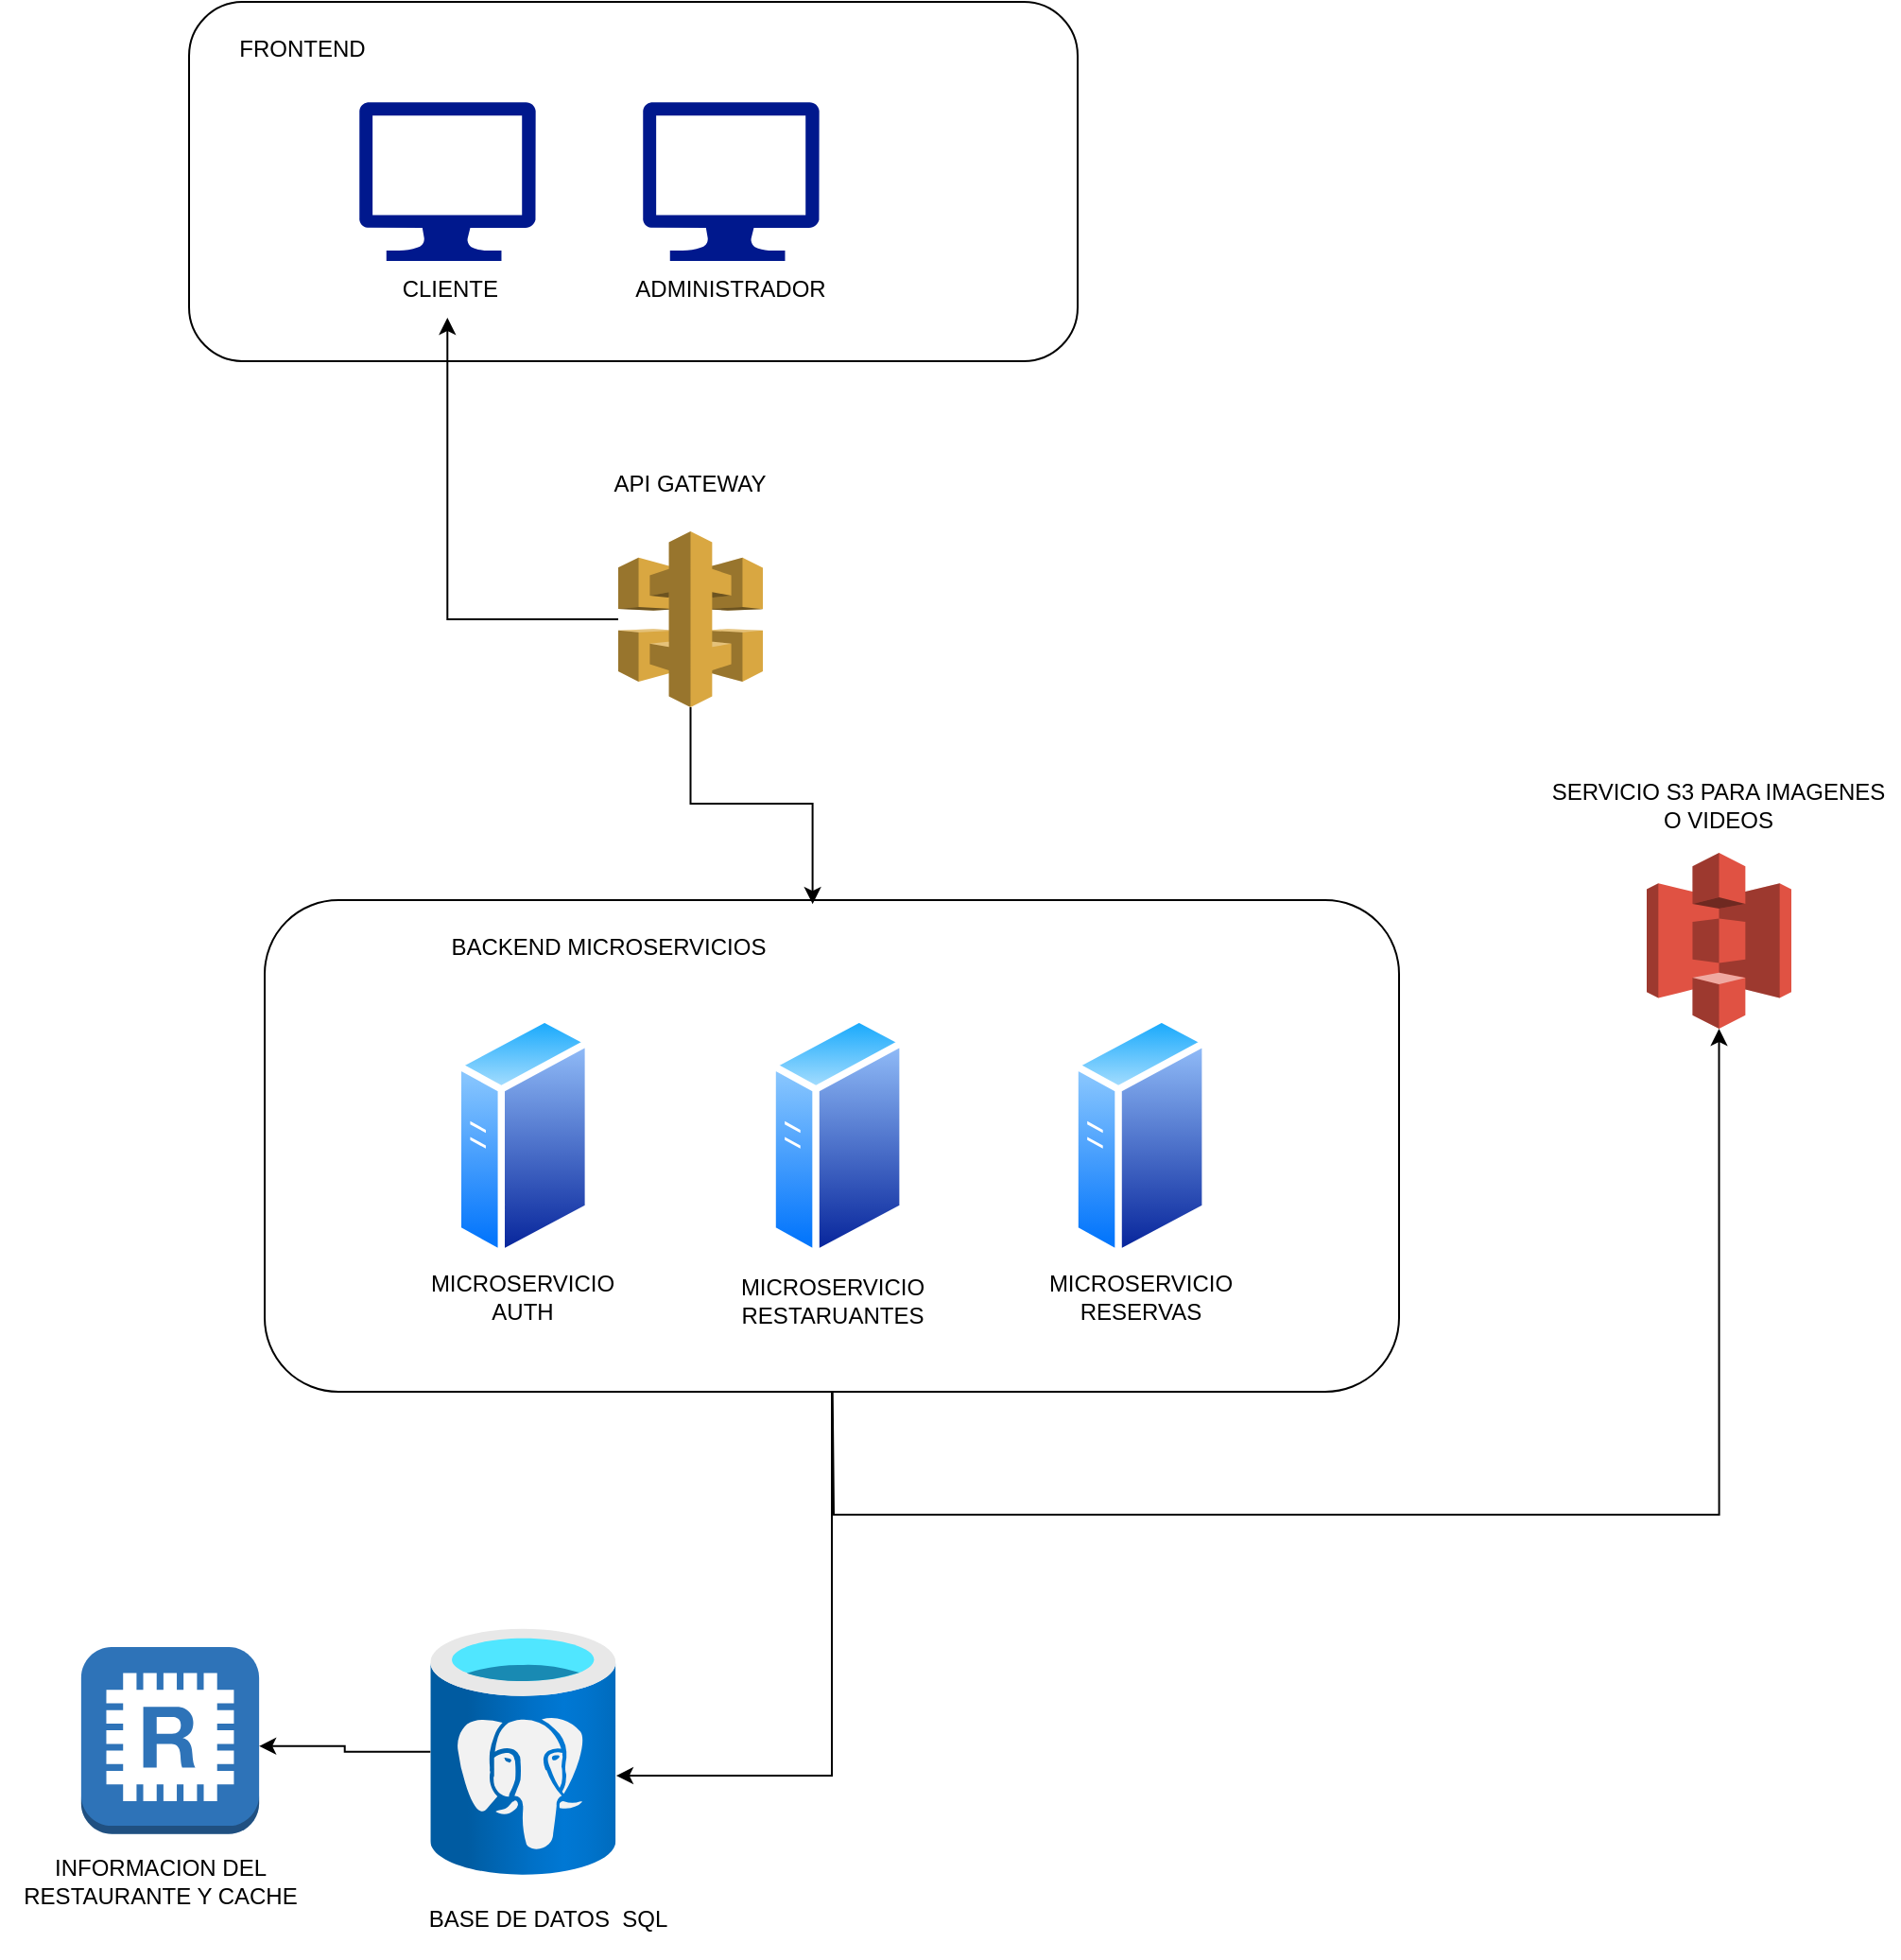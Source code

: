 <mxfile version="23.0.2" type="github">
  <diagram name="Page-1" id="aA_wdaGXx7Yq5Q8n9OLL">
    <mxGraphModel dx="2049" dy="1139" grid="1" gridSize="10" guides="1" tooltips="1" connect="1" arrows="1" fold="1" page="1" pageScale="1" pageWidth="827" pageHeight="1169" math="0" shadow="0">
      <root>
        <mxCell id="0" />
        <mxCell id="1" parent="0" />
        <mxCell id="gGaC-P0ImnYjH6J66Mzk-2" value="" style="rounded=1;whiteSpace=wrap;html=1;" vertex="1" parent="1">
          <mxGeometry x="110" y="120" width="470" height="190" as="geometry" />
        </mxCell>
        <mxCell id="gGaC-P0ImnYjH6J66Mzk-1" value="FRONTEND" style="text;html=1;strokeColor=none;fillColor=none;align=center;verticalAlign=middle;whiteSpace=wrap;rounded=0;" vertex="1" parent="1">
          <mxGeometry x="140" y="130" width="60" height="30" as="geometry" />
        </mxCell>
        <mxCell id="gGaC-P0ImnYjH6J66Mzk-3" value="" style="sketch=0;aspect=fixed;pointerEvents=1;shadow=0;dashed=0;html=1;strokeColor=none;labelPosition=center;verticalLabelPosition=bottom;verticalAlign=top;align=center;fillColor=#00188D;shape=mxgraph.azure.computer" vertex="1" parent="1">
          <mxGeometry x="200" y="173" width="93.33" height="84" as="geometry" />
        </mxCell>
        <mxCell id="gGaC-P0ImnYjH6J66Mzk-4" value="" style="sketch=0;aspect=fixed;pointerEvents=1;shadow=0;dashed=0;html=1;strokeColor=none;labelPosition=center;verticalLabelPosition=bottom;verticalAlign=top;align=center;fillColor=#00188D;shape=mxgraph.azure.computer" vertex="1" parent="1">
          <mxGeometry x="350" y="173" width="93.33" height="84" as="geometry" />
        </mxCell>
        <mxCell id="gGaC-P0ImnYjH6J66Mzk-6" value="&amp;nbsp;CLIENTE" style="text;html=1;strokeColor=none;fillColor=none;align=center;verticalAlign=middle;whiteSpace=wrap;rounded=0;" vertex="1" parent="1">
          <mxGeometry x="210" y="257" width="73.33" height="30" as="geometry" />
        </mxCell>
        <mxCell id="gGaC-P0ImnYjH6J66Mzk-7" value="ADMINISTRADOR" style="text;html=1;strokeColor=none;fillColor=none;align=center;verticalAlign=middle;whiteSpace=wrap;rounded=0;" vertex="1" parent="1">
          <mxGeometry x="360" y="257" width="73.33" height="30" as="geometry" />
        </mxCell>
        <mxCell id="gGaC-P0ImnYjH6J66Mzk-18" style="edgeStyle=orthogonalEdgeStyle;rounded=0;orthogonalLoop=1;jettySize=auto;html=1;entryX=0.5;entryY=1;entryDx=0;entryDy=0;entryPerimeter=0;exitX=0.5;exitY=1;exitDx=0;exitDy=0;" edge="1" parent="1" source="gGaC-P0ImnYjH6J66Mzk-14" target="gGaC-P0ImnYjH6J66Mzk-17">
          <mxGeometry relative="1" as="geometry">
            <mxPoint x="1202.58" y="693.0" as="targetPoint" />
            <mxPoint x="681.091" y="924.96" as="sourcePoint" />
            <Array as="points">
              <mxPoint x="451" y="820" />
              <mxPoint x="451" y="920" />
              <mxPoint x="919" y="920" />
            </Array>
          </mxGeometry>
        </mxCell>
        <mxCell id="gGaC-P0ImnYjH6J66Mzk-17" value="" style="outlineConnect=0;dashed=0;verticalLabelPosition=bottom;verticalAlign=top;align=center;html=1;shape=mxgraph.aws3.s3;fillColor=#E05243;gradientColor=none;" vertex="1" parent="1">
          <mxGeometry x="881.0" y="570" width="76.5" height="93" as="geometry" />
        </mxCell>
        <mxCell id="gGaC-P0ImnYjH6J66Mzk-19" value="" style="image;aspect=fixed;html=1;points=[];align=center;fontSize=12;image=img/lib/azure2/databases/Azure_Database_PostgreSQL_Server.svg;" vertex="1" parent="1">
          <mxGeometry x="237.66" y="980" width="98" height="130.67" as="geometry" />
        </mxCell>
        <mxCell id="gGaC-P0ImnYjH6J66Mzk-23" value="" style="group" vertex="1" connectable="0" parent="1">
          <mxGeometry x="150" y="595" width="600" height="260" as="geometry" />
        </mxCell>
        <mxCell id="gGaC-P0ImnYjH6J66Mzk-24" style="edgeStyle=orthogonalEdgeStyle;rounded=0;orthogonalLoop=1;jettySize=auto;html=1;" edge="1" parent="gGaC-P0ImnYjH6J66Mzk-23" source="gGaC-P0ImnYjH6J66Mzk-8">
          <mxGeometry relative="1" as="geometry">
            <mxPoint x="300" y="225" as="targetPoint" />
          </mxGeometry>
        </mxCell>
        <mxCell id="gGaC-P0ImnYjH6J66Mzk-8" value="" style="rounded=1;whiteSpace=wrap;html=1;" vertex="1" parent="gGaC-P0ImnYjH6J66Mzk-23">
          <mxGeometry width="600" height="260" as="geometry" />
        </mxCell>
        <mxCell id="gGaC-P0ImnYjH6J66Mzk-9" value="BACKEND MICROSERVICIOS" style="text;html=1;strokeColor=none;fillColor=none;align=center;verticalAlign=middle;whiteSpace=wrap;rounded=0;" vertex="1" parent="gGaC-P0ImnYjH6J66Mzk-23">
          <mxGeometry x="86.66" y="10" width="190" height="30" as="geometry" />
        </mxCell>
        <mxCell id="gGaC-P0ImnYjH6J66Mzk-10" value="" style="image;aspect=fixed;perimeter=ellipsePerimeter;html=1;align=center;shadow=0;dashed=0;spacingTop=3;image=img/lib/active_directory/generic_server.svg;" vertex="1" parent="gGaC-P0ImnYjH6J66Mzk-23">
          <mxGeometry x="100.28" y="60.0" width="72.76" height="129.93" as="geometry" />
        </mxCell>
        <mxCell id="gGaC-P0ImnYjH6J66Mzk-11" value="" style="image;aspect=fixed;perimeter=ellipsePerimeter;html=1;align=center;shadow=0;dashed=0;spacingTop=3;image=img/lib/active_directory/generic_server.svg;" vertex="1" parent="gGaC-P0ImnYjH6J66Mzk-23">
          <mxGeometry x="266.66" y="60" width="72.76" height="129.93" as="geometry" />
        </mxCell>
        <mxCell id="gGaC-P0ImnYjH6J66Mzk-13" value="MICROSERVICIO&lt;br&gt;AUTH" style="text;html=1;strokeColor=none;fillColor=none;align=center;verticalAlign=middle;whiteSpace=wrap;rounded=0;" vertex="1" parent="gGaC-P0ImnYjH6J66Mzk-23">
          <mxGeometry x="93.33" y="194.96" width="86.67" height="30" as="geometry" />
        </mxCell>
        <mxCell id="gGaC-P0ImnYjH6J66Mzk-14" value="MICROSERVICIO&lt;br&gt;RESTARUANTES" style="text;html=1;strokeColor=none;fillColor=none;align=center;verticalAlign=middle;whiteSpace=wrap;rounded=0;" vertex="1" parent="gGaC-P0ImnYjH6J66Mzk-23">
          <mxGeometry x="256.67" y="199.92" width="86.67" height="25.04" as="geometry" />
        </mxCell>
        <mxCell id="gGaC-P0ImnYjH6J66Mzk-15" value="" style="image;aspect=fixed;perimeter=ellipsePerimeter;html=1;align=center;shadow=0;dashed=0;spacingTop=3;image=img/lib/active_directory/generic_server.svg;" vertex="1" parent="gGaC-P0ImnYjH6J66Mzk-23">
          <mxGeometry x="426.66" y="60" width="72.76" height="129.93" as="geometry" />
        </mxCell>
        <mxCell id="gGaC-P0ImnYjH6J66Mzk-16" value="MICROSERVICIO&lt;br&gt;RESERVAS" style="text;html=1;strokeColor=none;fillColor=none;align=center;verticalAlign=middle;whiteSpace=wrap;rounded=0;" vertex="1" parent="gGaC-P0ImnYjH6J66Mzk-23">
          <mxGeometry x="419.7" y="194.96" width="86.67" height="30" as="geometry" />
        </mxCell>
        <mxCell id="gGaC-P0ImnYjH6J66Mzk-28" value="SERVICIO S3 PARA IMAGENES O VIDEOS" style="text;html=1;strokeColor=none;fillColor=none;align=center;verticalAlign=middle;whiteSpace=wrap;rounded=0;" vertex="1" parent="1">
          <mxGeometry x="824.25" y="530" width="190" height="30" as="geometry" />
        </mxCell>
        <mxCell id="gGaC-P0ImnYjH6J66Mzk-30" style="edgeStyle=orthogonalEdgeStyle;rounded=0;orthogonalLoop=1;jettySize=auto;html=1;" edge="1" parent="1" source="gGaC-P0ImnYjH6J66Mzk-29" target="gGaC-P0ImnYjH6J66Mzk-6">
          <mxGeometry relative="1" as="geometry" />
        </mxCell>
        <mxCell id="gGaC-P0ImnYjH6J66Mzk-29" value="" style="outlineConnect=0;dashed=0;verticalLabelPosition=bottom;verticalAlign=top;align=center;html=1;shape=mxgraph.aws3.api_gateway;fillColor=#D9A741;gradientColor=none;" vertex="1" parent="1">
          <mxGeometry x="337" y="400" width="76.5" height="93" as="geometry" />
        </mxCell>
        <mxCell id="gGaC-P0ImnYjH6J66Mzk-31" style="edgeStyle=orthogonalEdgeStyle;rounded=0;orthogonalLoop=1;jettySize=auto;html=1;entryX=0.483;entryY=0.008;entryDx=0;entryDy=0;entryPerimeter=0;" edge="1" parent="1" source="gGaC-P0ImnYjH6J66Mzk-29" target="gGaC-P0ImnYjH6J66Mzk-8">
          <mxGeometry relative="1" as="geometry" />
        </mxCell>
        <mxCell id="gGaC-P0ImnYjH6J66Mzk-32" value="API GATEWAY&lt;br&gt;" style="text;html=1;strokeColor=none;fillColor=none;align=center;verticalAlign=middle;whiteSpace=wrap;rounded=0;" vertex="1" parent="1">
          <mxGeometry x="330.25" y="360" width="90" height="30" as="geometry" />
        </mxCell>
        <mxCell id="gGaC-P0ImnYjH6J66Mzk-33" style="edgeStyle=orthogonalEdgeStyle;rounded=0;orthogonalLoop=1;jettySize=auto;html=1;exitX=0.5;exitY=1;exitDx=0;exitDy=0;" edge="1" parent="1" source="gGaC-P0ImnYjH6J66Mzk-32" target="gGaC-P0ImnYjH6J66Mzk-32">
          <mxGeometry relative="1" as="geometry" />
        </mxCell>
        <mxCell id="gGaC-P0ImnYjH6J66Mzk-34" style="edgeStyle=orthogonalEdgeStyle;rounded=0;orthogonalLoop=1;jettySize=auto;html=1;exitX=0.5;exitY=1;exitDx=0;exitDy=0;" edge="1" parent="1" source="gGaC-P0ImnYjH6J66Mzk-32" target="gGaC-P0ImnYjH6J66Mzk-32">
          <mxGeometry relative="1" as="geometry" />
        </mxCell>
        <mxCell id="gGaC-P0ImnYjH6J66Mzk-35" value="" style="outlineConnect=0;dashed=0;verticalLabelPosition=bottom;verticalAlign=top;align=center;html=1;shape=mxgraph.aws3.redis;fillColor=#2E73B8;gradientColor=none;" vertex="1" parent="1">
          <mxGeometry x="52.93" y="990" width="94.13" height="98.84" as="geometry" />
        </mxCell>
        <mxCell id="gGaC-P0ImnYjH6J66Mzk-36" value="BASE DE DATOS &amp;nbsp;SQL" style="text;html=1;strokeColor=none;fillColor=none;align=center;verticalAlign=middle;whiteSpace=wrap;rounded=0;" vertex="1" parent="1">
          <mxGeometry x="230" y="1118.84" width="140" height="30" as="geometry" />
        </mxCell>
        <mxCell id="gGaC-P0ImnYjH6J66Mzk-37" value="INFORMACION DEL RESTAURANTE Y CACHE" style="text;html=1;strokeColor=none;fillColor=none;align=center;verticalAlign=middle;whiteSpace=wrap;rounded=0;" vertex="1" parent="1">
          <mxGeometry x="10" y="1073.34" width="170" height="81" as="geometry" />
        </mxCell>
        <mxCell id="gGaC-P0ImnYjH6J66Mzk-38" style="edgeStyle=orthogonalEdgeStyle;rounded=0;orthogonalLoop=1;jettySize=auto;html=1;entryX=1;entryY=0.53;entryDx=0;entryDy=0;entryPerimeter=0;" edge="1" parent="1" source="gGaC-P0ImnYjH6J66Mzk-19" target="gGaC-P0ImnYjH6J66Mzk-35">
          <mxGeometry relative="1" as="geometry" />
        </mxCell>
        <mxCell id="gGaC-P0ImnYjH6J66Mzk-41" style="edgeStyle=orthogonalEdgeStyle;rounded=0;orthogonalLoop=1;jettySize=auto;html=1;entryX=1.003;entryY=0.597;entryDx=0;entryDy=0;entryPerimeter=0;" edge="1" parent="1" source="gGaC-P0ImnYjH6J66Mzk-8" target="gGaC-P0ImnYjH6J66Mzk-19">
          <mxGeometry relative="1" as="geometry" />
        </mxCell>
      </root>
    </mxGraphModel>
  </diagram>
</mxfile>
